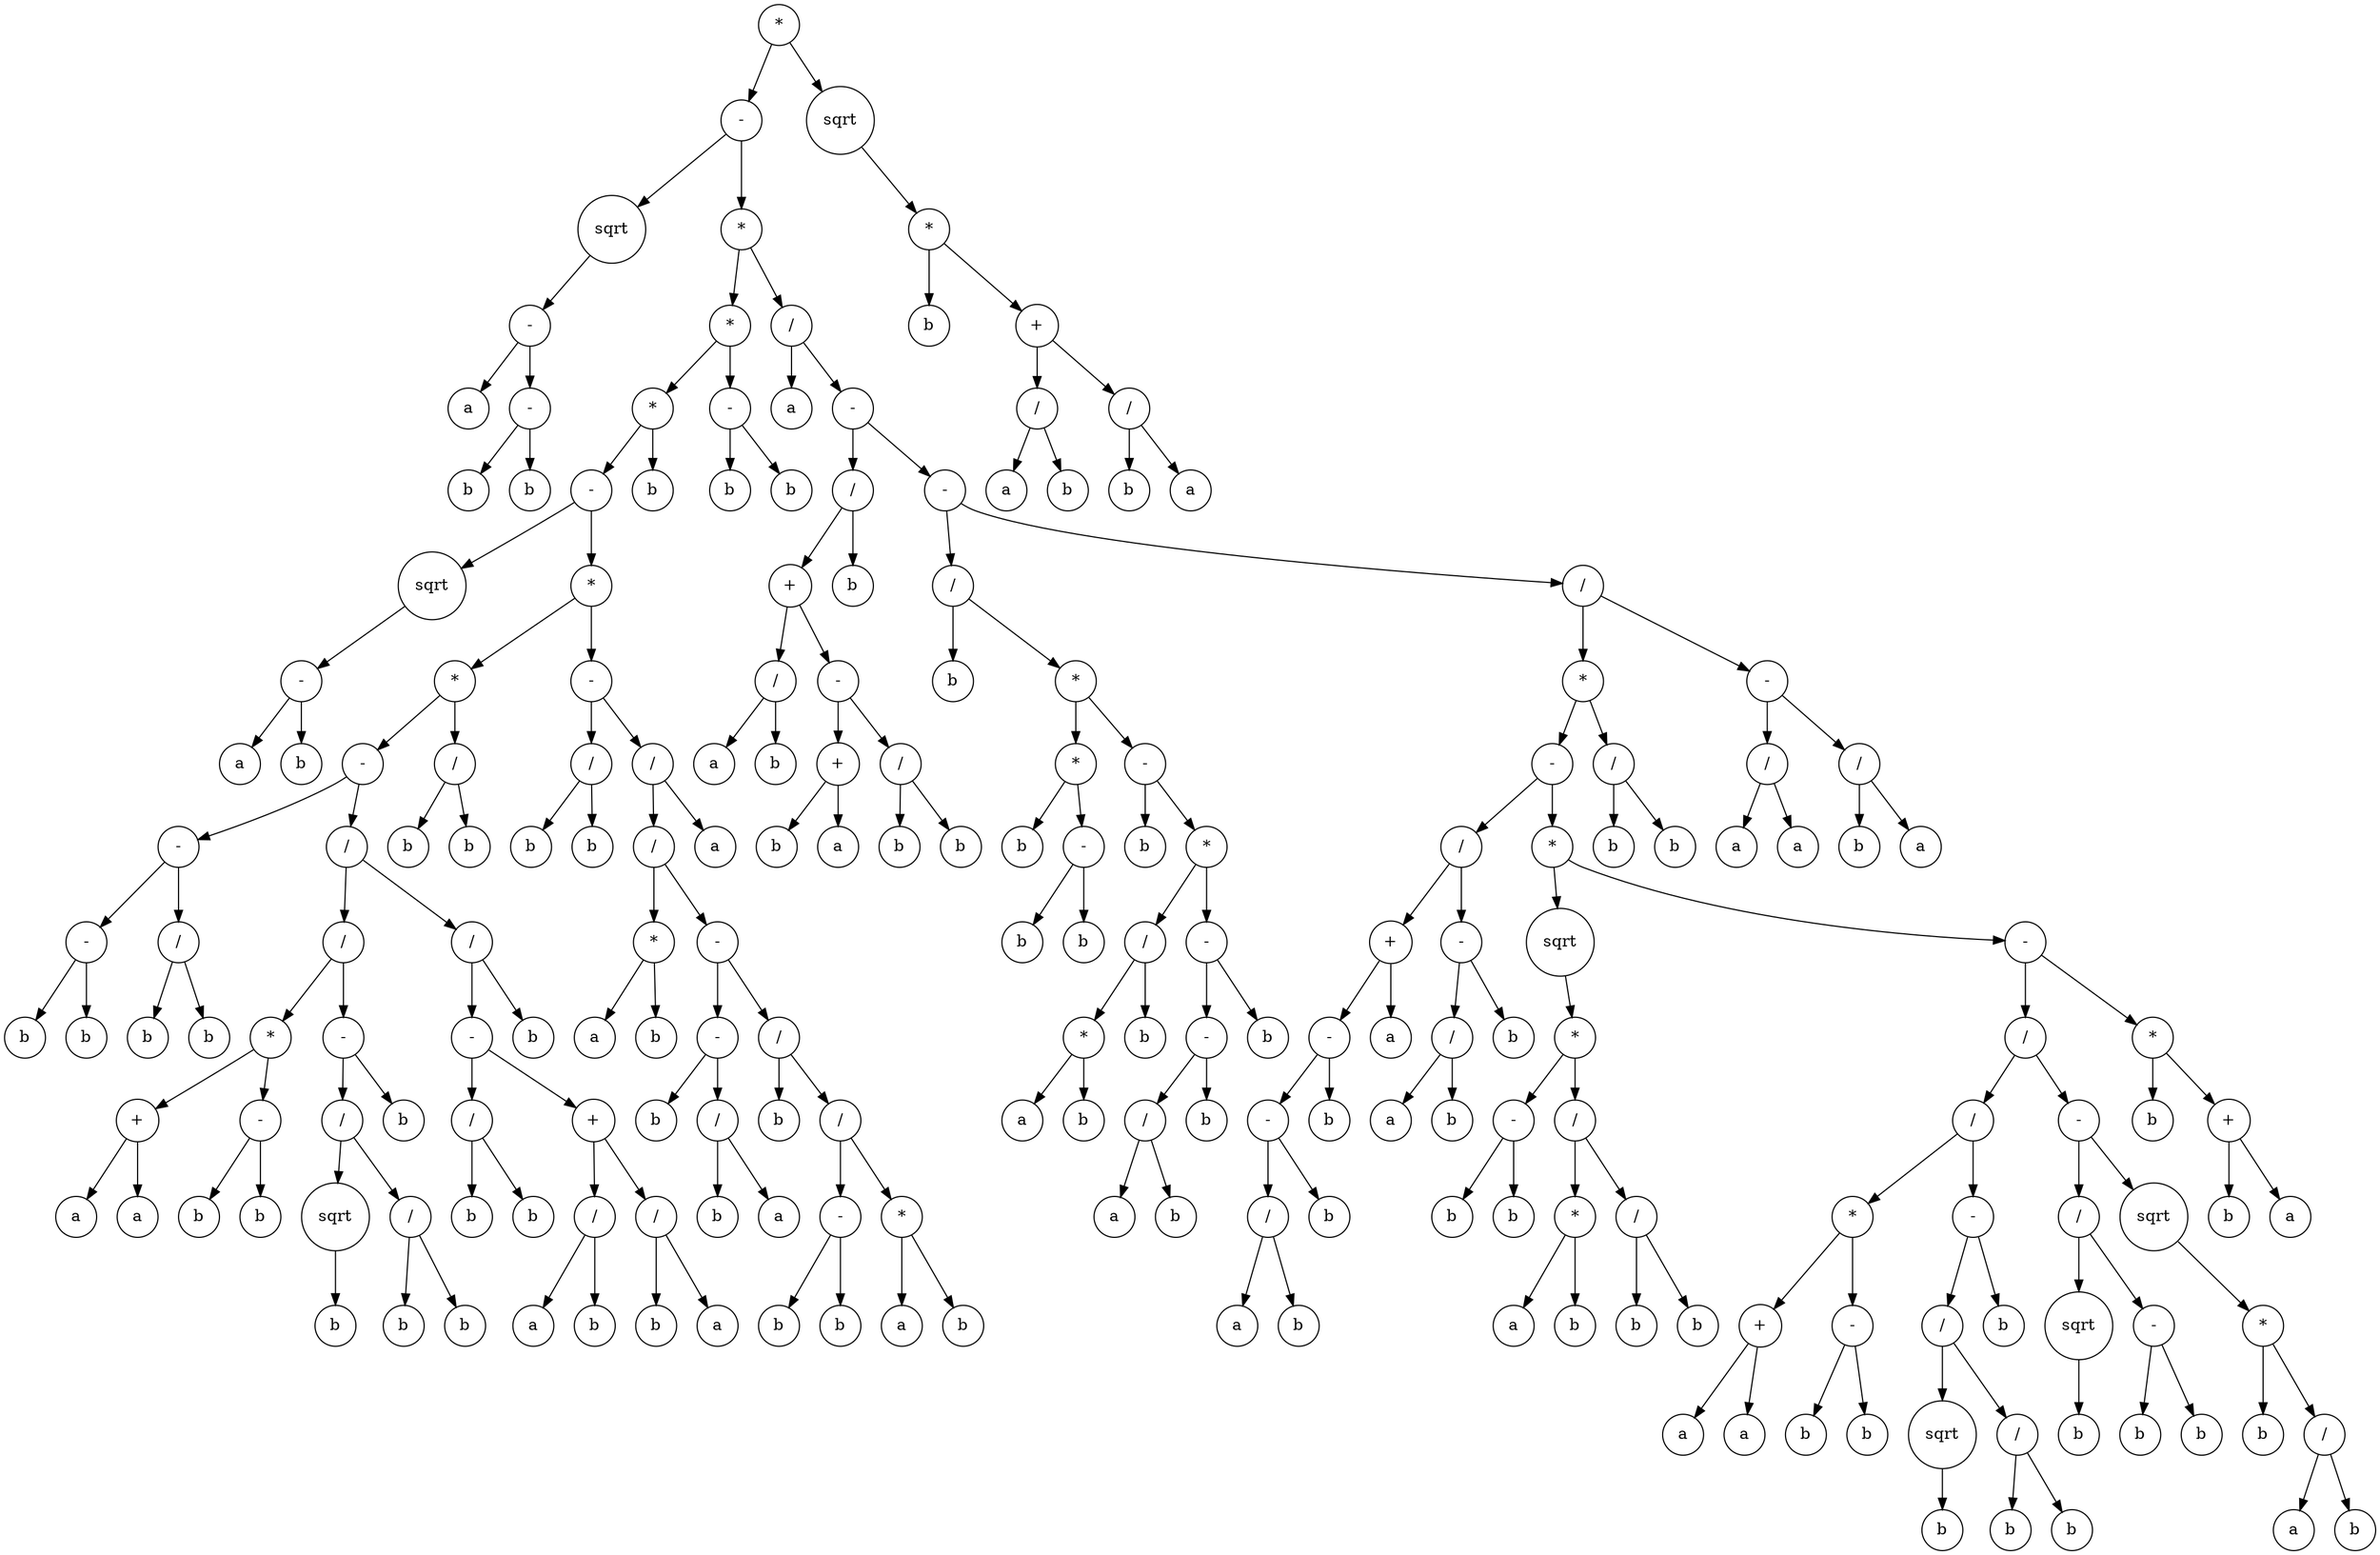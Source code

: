 digraph g {
graph [ordering=out];
node [shape=circle];
n[label = "*"];
n0[label = "-"];
n00[label = "sqrt"];
n000[label = "-"];
n0000[label = "a"];
n000 -> n0000;
n0001[label = "-"];
n00010[label = "b"];
n0001 -> n00010;
n00011[label = "b"];
n0001 -> n00011;
n000 -> n0001;
n00 -> n000;
n0 -> n00;
n01[label = "*"];
n010[label = "*"];
n0100[label = "*"];
n01000[label = "-"];
n010000[label = "sqrt"];
n0100000[label = "-"];
n01000000[label = "a"];
n0100000 -> n01000000;
n01000001[label = "b"];
n0100000 -> n01000001;
n010000 -> n0100000;
n01000 -> n010000;
n010001[label = "*"];
n0100010[label = "*"];
n01000100[label = "-"];
n010001000[label = "-"];
n0100010000[label = "-"];
n01000100000[label = "b"];
n0100010000 -> n01000100000;
n01000100001[label = "b"];
n0100010000 -> n01000100001;
n010001000 -> n0100010000;
n0100010001[label = "/"];
n01000100010[label = "b"];
n0100010001 -> n01000100010;
n01000100011[label = "b"];
n0100010001 -> n01000100011;
n010001000 -> n0100010001;
n01000100 -> n010001000;
n010001001[label = "/"];
n0100010010[label = "/"];
n01000100100[label = "*"];
n010001001000[label = "+"];
n0100010010000[label = "a"];
n010001001000 -> n0100010010000;
n0100010010001[label = "a"];
n010001001000 -> n0100010010001;
n01000100100 -> n010001001000;
n010001001001[label = "-"];
n0100010010010[label = "b"];
n010001001001 -> n0100010010010;
n0100010010011[label = "b"];
n010001001001 -> n0100010010011;
n01000100100 -> n010001001001;
n0100010010 -> n01000100100;
n01000100101[label = "-"];
n010001001010[label = "/"];
n0100010010100[label = "sqrt"];
n01000100101000[label = "b"];
n0100010010100 -> n01000100101000;
n010001001010 -> n0100010010100;
n0100010010101[label = "/"];
n01000100101010[label = "b"];
n0100010010101 -> n01000100101010;
n01000100101011[label = "b"];
n0100010010101 -> n01000100101011;
n010001001010 -> n0100010010101;
n01000100101 -> n010001001010;
n010001001011[label = "b"];
n01000100101 -> n010001001011;
n0100010010 -> n01000100101;
n010001001 -> n0100010010;
n0100010011[label = "/"];
n01000100110[label = "-"];
n010001001100[label = "/"];
n0100010011000[label = "b"];
n010001001100 -> n0100010011000;
n0100010011001[label = "b"];
n010001001100 -> n0100010011001;
n01000100110 -> n010001001100;
n010001001101[label = "+"];
n0100010011010[label = "/"];
n01000100110100[label = "a"];
n0100010011010 -> n01000100110100;
n01000100110101[label = "b"];
n0100010011010 -> n01000100110101;
n010001001101 -> n0100010011010;
n0100010011011[label = "/"];
n01000100110110[label = "b"];
n0100010011011 -> n01000100110110;
n01000100110111[label = "a"];
n0100010011011 -> n01000100110111;
n010001001101 -> n0100010011011;
n01000100110 -> n010001001101;
n0100010011 -> n01000100110;
n01000100111[label = "b"];
n0100010011 -> n01000100111;
n010001001 -> n0100010011;
n01000100 -> n010001001;
n0100010 -> n01000100;
n01000101[label = "/"];
n010001010[label = "b"];
n01000101 -> n010001010;
n010001011[label = "b"];
n01000101 -> n010001011;
n0100010 -> n01000101;
n010001 -> n0100010;
n0100011[label = "-"];
n01000110[label = "/"];
n010001100[label = "b"];
n01000110 -> n010001100;
n010001101[label = "b"];
n01000110 -> n010001101;
n0100011 -> n01000110;
n01000111[label = "/"];
n010001110[label = "/"];
n0100011100[label = "*"];
n01000111000[label = "a"];
n0100011100 -> n01000111000;
n01000111001[label = "b"];
n0100011100 -> n01000111001;
n010001110 -> n0100011100;
n0100011101[label = "-"];
n01000111010[label = "-"];
n010001110100[label = "b"];
n01000111010 -> n010001110100;
n010001110101[label = "/"];
n0100011101010[label = "b"];
n010001110101 -> n0100011101010;
n0100011101011[label = "a"];
n010001110101 -> n0100011101011;
n01000111010 -> n010001110101;
n0100011101 -> n01000111010;
n01000111011[label = "/"];
n010001110110[label = "b"];
n01000111011 -> n010001110110;
n010001110111[label = "/"];
n0100011101110[label = "-"];
n01000111011100[label = "b"];
n0100011101110 -> n01000111011100;
n01000111011101[label = "b"];
n0100011101110 -> n01000111011101;
n010001110111 -> n0100011101110;
n0100011101111[label = "*"];
n01000111011110[label = "a"];
n0100011101111 -> n01000111011110;
n01000111011111[label = "b"];
n0100011101111 -> n01000111011111;
n010001110111 -> n0100011101111;
n01000111011 -> n010001110111;
n0100011101 -> n01000111011;
n010001110 -> n0100011101;
n01000111 -> n010001110;
n010001111[label = "a"];
n01000111 -> n010001111;
n0100011 -> n01000111;
n010001 -> n0100011;
n01000 -> n010001;
n0100 -> n01000;
n01001[label = "b"];
n0100 -> n01001;
n010 -> n0100;
n0101[label = "-"];
n01010[label = "b"];
n0101 -> n01010;
n01011[label = "b"];
n0101 -> n01011;
n010 -> n0101;
n01 -> n010;
n011[label = "/"];
n0110[label = "a"];
n011 -> n0110;
n0111[label = "-"];
n01110[label = "/"];
n011100[label = "+"];
n0111000[label = "/"];
n01110000[label = "a"];
n0111000 -> n01110000;
n01110001[label = "b"];
n0111000 -> n01110001;
n011100 -> n0111000;
n0111001[label = "-"];
n01110010[label = "+"];
n011100100[label = "b"];
n01110010 -> n011100100;
n011100101[label = "a"];
n01110010 -> n011100101;
n0111001 -> n01110010;
n01110011[label = "/"];
n011100110[label = "b"];
n01110011 -> n011100110;
n011100111[label = "b"];
n01110011 -> n011100111;
n0111001 -> n01110011;
n011100 -> n0111001;
n01110 -> n011100;
n011101[label = "b"];
n01110 -> n011101;
n0111 -> n01110;
n01111[label = "-"];
n011110[label = "/"];
n0111100[label = "b"];
n011110 -> n0111100;
n0111101[label = "*"];
n01111010[label = "*"];
n011110100[label = "b"];
n01111010 -> n011110100;
n011110101[label = "-"];
n0111101010[label = "b"];
n011110101 -> n0111101010;
n0111101011[label = "b"];
n011110101 -> n0111101011;
n01111010 -> n011110101;
n0111101 -> n01111010;
n01111011[label = "-"];
n011110110[label = "b"];
n01111011 -> n011110110;
n011110111[label = "*"];
n0111101110[label = "/"];
n01111011100[label = "*"];
n011110111000[label = "a"];
n01111011100 -> n011110111000;
n011110111001[label = "b"];
n01111011100 -> n011110111001;
n0111101110 -> n01111011100;
n01111011101[label = "b"];
n0111101110 -> n01111011101;
n011110111 -> n0111101110;
n0111101111[label = "-"];
n01111011110[label = "-"];
n011110111100[label = "/"];
n0111101111000[label = "a"];
n011110111100 -> n0111101111000;
n0111101111001[label = "b"];
n011110111100 -> n0111101111001;
n01111011110 -> n011110111100;
n011110111101[label = "b"];
n01111011110 -> n011110111101;
n0111101111 -> n01111011110;
n01111011111[label = "b"];
n0111101111 -> n01111011111;
n011110111 -> n0111101111;
n01111011 -> n011110111;
n0111101 -> n01111011;
n011110 -> n0111101;
n01111 -> n011110;
n011111[label = "/"];
n0111110[label = "*"];
n01111100[label = "-"];
n011111000[label = "/"];
n0111110000[label = "+"];
n01111100000[label = "-"];
n011111000000[label = "-"];
n0111110000000[label = "/"];
n01111100000000[label = "a"];
n0111110000000 -> n01111100000000;
n01111100000001[label = "b"];
n0111110000000 -> n01111100000001;
n011111000000 -> n0111110000000;
n0111110000001[label = "b"];
n011111000000 -> n0111110000001;
n01111100000 -> n011111000000;
n011111000001[label = "b"];
n01111100000 -> n011111000001;
n0111110000 -> n01111100000;
n01111100001[label = "a"];
n0111110000 -> n01111100001;
n011111000 -> n0111110000;
n0111110001[label = "-"];
n01111100010[label = "/"];
n011111000100[label = "a"];
n01111100010 -> n011111000100;
n011111000101[label = "b"];
n01111100010 -> n011111000101;
n0111110001 -> n01111100010;
n01111100011[label = "b"];
n0111110001 -> n01111100011;
n011111000 -> n0111110001;
n01111100 -> n011111000;
n011111001[label = "*"];
n0111110010[label = "sqrt"];
n01111100100[label = "*"];
n011111001000[label = "-"];
n0111110010000[label = "b"];
n011111001000 -> n0111110010000;
n0111110010001[label = "b"];
n011111001000 -> n0111110010001;
n01111100100 -> n011111001000;
n011111001001[label = "/"];
n0111110010010[label = "*"];
n01111100100100[label = "a"];
n0111110010010 -> n01111100100100;
n01111100100101[label = "b"];
n0111110010010 -> n01111100100101;
n011111001001 -> n0111110010010;
n0111110010011[label = "/"];
n01111100100110[label = "b"];
n0111110010011 -> n01111100100110;
n01111100100111[label = "b"];
n0111110010011 -> n01111100100111;
n011111001001 -> n0111110010011;
n01111100100 -> n011111001001;
n0111110010 -> n01111100100;
n011111001 -> n0111110010;
n0111110011[label = "-"];
n01111100110[label = "/"];
n011111001100[label = "/"];
n0111110011000[label = "*"];
n01111100110000[label = "+"];
n011111001100000[label = "a"];
n01111100110000 -> n011111001100000;
n011111001100001[label = "a"];
n01111100110000 -> n011111001100001;
n0111110011000 -> n01111100110000;
n01111100110001[label = "-"];
n011111001100010[label = "b"];
n01111100110001 -> n011111001100010;
n011111001100011[label = "b"];
n01111100110001 -> n011111001100011;
n0111110011000 -> n01111100110001;
n011111001100 -> n0111110011000;
n0111110011001[label = "-"];
n01111100110010[label = "/"];
n011111001100100[label = "sqrt"];
n0111110011001000[label = "b"];
n011111001100100 -> n0111110011001000;
n01111100110010 -> n011111001100100;
n011111001100101[label = "/"];
n0111110011001010[label = "b"];
n011111001100101 -> n0111110011001010;
n0111110011001011[label = "b"];
n011111001100101 -> n0111110011001011;
n01111100110010 -> n011111001100101;
n0111110011001 -> n01111100110010;
n01111100110011[label = "b"];
n0111110011001 -> n01111100110011;
n011111001100 -> n0111110011001;
n01111100110 -> n011111001100;
n011111001101[label = "-"];
n0111110011010[label = "/"];
n01111100110100[label = "sqrt"];
n011111001101000[label = "b"];
n01111100110100 -> n011111001101000;
n0111110011010 -> n01111100110100;
n01111100110101[label = "-"];
n011111001101010[label = "b"];
n01111100110101 -> n011111001101010;
n011111001101011[label = "b"];
n01111100110101 -> n011111001101011;
n0111110011010 -> n01111100110101;
n011111001101 -> n0111110011010;
n0111110011011[label = "sqrt"];
n01111100110110[label = "*"];
n011111001101100[label = "b"];
n01111100110110 -> n011111001101100;
n011111001101101[label = "/"];
n0111110011011010[label = "a"];
n011111001101101 -> n0111110011011010;
n0111110011011011[label = "b"];
n011111001101101 -> n0111110011011011;
n01111100110110 -> n011111001101101;
n0111110011011 -> n01111100110110;
n011111001101 -> n0111110011011;
n01111100110 -> n011111001101;
n0111110011 -> n01111100110;
n01111100111[label = "*"];
n011111001110[label = "b"];
n01111100111 -> n011111001110;
n011111001111[label = "+"];
n0111110011110[label = "b"];
n011111001111 -> n0111110011110;
n0111110011111[label = "a"];
n011111001111 -> n0111110011111;
n01111100111 -> n011111001111;
n0111110011 -> n01111100111;
n011111001 -> n0111110011;
n01111100 -> n011111001;
n0111110 -> n01111100;
n01111101[label = "/"];
n011111010[label = "b"];
n01111101 -> n011111010;
n011111011[label = "b"];
n01111101 -> n011111011;
n0111110 -> n01111101;
n011111 -> n0111110;
n0111111[label = "-"];
n01111110[label = "/"];
n011111100[label = "a"];
n01111110 -> n011111100;
n011111101[label = "a"];
n01111110 -> n011111101;
n0111111 -> n01111110;
n01111111[label = "/"];
n011111110[label = "b"];
n01111111 -> n011111110;
n011111111[label = "a"];
n01111111 -> n011111111;
n0111111 -> n01111111;
n011111 -> n0111111;
n01111 -> n011111;
n0111 -> n01111;
n011 -> n0111;
n01 -> n011;
n0 -> n01;
n -> n0;
n1[label = "sqrt"];
n10[label = "*"];
n100[label = "b"];
n10 -> n100;
n101[label = "+"];
n1010[label = "/"];
n10100[label = "a"];
n1010 -> n10100;
n10101[label = "b"];
n1010 -> n10101;
n101 -> n1010;
n1011[label = "/"];
n10110[label = "b"];
n1011 -> n10110;
n10111[label = "a"];
n1011 -> n10111;
n101 -> n1011;
n10 -> n101;
n1 -> n10;
n -> n1;
}
